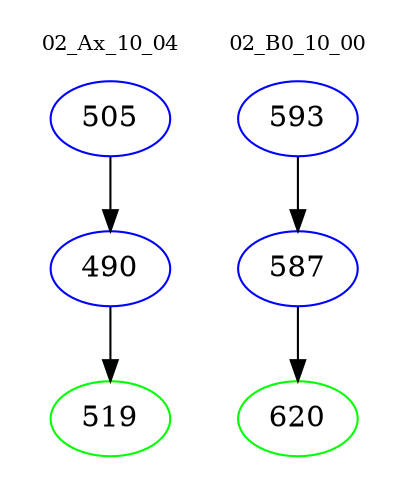 digraph{
subgraph cluster_0 {
color = white
label = "02_Ax_10_04";
fontsize=10;
T0_505 [label="505", color="blue"]
T0_505 -> T0_490 [color="black"]
T0_490 [label="490", color="blue"]
T0_490 -> T0_519 [color="black"]
T0_519 [label="519", color="green"]
}
subgraph cluster_1 {
color = white
label = "02_B0_10_00";
fontsize=10;
T1_593 [label="593", color="blue"]
T1_593 -> T1_587 [color="black"]
T1_587 [label="587", color="blue"]
T1_587 -> T1_620 [color="black"]
T1_620 [label="620", color="green"]
}
}
